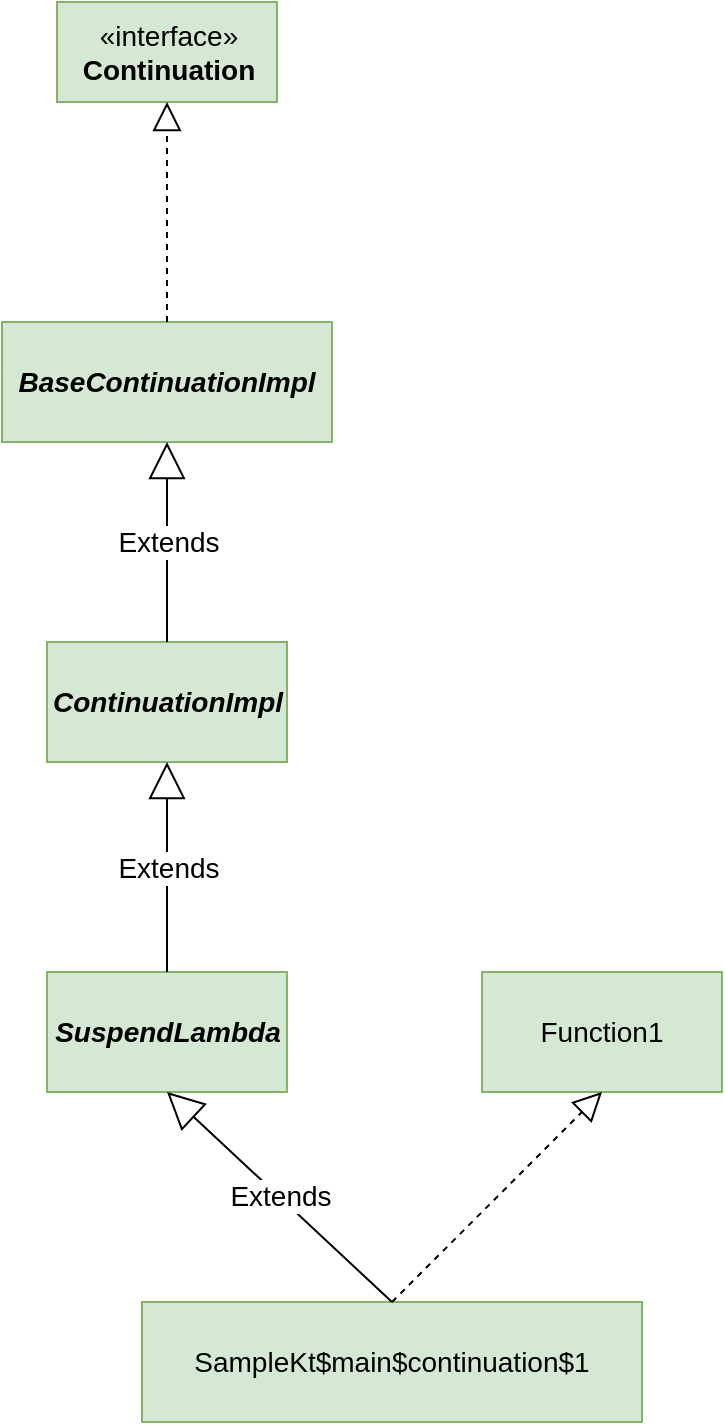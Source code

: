 <mxfile version="20.6.2" type="device"><diagram id="eiSm2Nfr0r1oh904hIxM" name="第 1 页"><mxGraphModel dx="943" dy="558" grid="1" gridSize="10" guides="1" tooltips="1" connect="1" arrows="1" fold="1" page="1" pageScale="1" pageWidth="827" pageHeight="1169" math="0" shadow="0"><root><mxCell id="0"/><mxCell id="1" parent="0"/><mxCell id="3nhinvpcme3IyvwMNFRn-1" value="SampleKt$main$continuation$1" style="rounded=0;whiteSpace=wrap;html=1;fontSize=14;fillColor=#d5e8d4;strokeColor=#82b366;" parent="1" vertex="1"><mxGeometry x="360" y="760" width="250" height="60" as="geometry"/></mxCell><mxCell id="3nhinvpcme3IyvwMNFRn-2" value="&lt;i style=&quot;font-size: 14px;&quot;&gt;&lt;b style=&quot;font-size: 14px;&quot;&gt;SuspendLambda&lt;/b&gt;&lt;/i&gt;" style="rounded=0;whiteSpace=wrap;html=1;fontSize=14;fillColor=#d5e8d4;strokeColor=#82b366;" parent="1" vertex="1"><mxGeometry x="312.5" y="595" width="120" height="60" as="geometry"/></mxCell><mxCell id="3nhinvpcme3IyvwMNFRn-3" value="Extends" style="endArrow=block;endSize=16;endFill=0;html=1;rounded=0;exitX=0.5;exitY=0;exitDx=0;exitDy=0;entryX=0.5;entryY=1;entryDx=0;entryDy=0;fontSize=14;" parent="1" source="3nhinvpcme3IyvwMNFRn-1" target="3nhinvpcme3IyvwMNFRn-2" edge="1"><mxGeometry width="160" relative="1" as="geometry"><mxPoint x="330" y="580" as="sourcePoint"/><mxPoint x="480" y="660" as="targetPoint"/></mxGeometry></mxCell><mxCell id="3nhinvpcme3IyvwMNFRn-6" value="ContinuationImpl" style="rounded=0;whiteSpace=wrap;html=1;fontStyle=3;fontSize=14;fillColor=#d5e8d4;strokeColor=#82b366;" parent="1" vertex="1"><mxGeometry x="312.5" y="430" width="120" height="60" as="geometry"/></mxCell><mxCell id="3nhinvpcme3IyvwMNFRn-7" value="Extends" style="endArrow=block;endSize=16;endFill=0;html=1;rounded=0;entryX=0.5;entryY=1;entryDx=0;entryDy=0;fontSize=14;" parent="1" source="3nhinvpcme3IyvwMNFRn-2" target="3nhinvpcme3IyvwMNFRn-6" edge="1"><mxGeometry width="160" relative="1" as="geometry"><mxPoint x="317.5" y="700" as="sourcePoint"/><mxPoint x="477.5" y="700" as="targetPoint"/></mxGeometry></mxCell><mxCell id="3nhinvpcme3IyvwMNFRn-9" value="&lt;p style=&quot;font-size: 14px;&quot;&gt;BaseContinuationImpl&lt;/p&gt;" style="rounded=0;whiteSpace=wrap;html=1;fontStyle=3;fontSize=14;fillColor=#d5e8d4;strokeColor=#82b366;" parent="1" vertex="1"><mxGeometry x="290" y="270" width="165" height="60" as="geometry"/></mxCell><mxCell id="3nhinvpcme3IyvwMNFRn-10" value="Extends" style="endArrow=block;endSize=16;endFill=0;html=1;rounded=0;exitX=0.5;exitY=0;exitDx=0;exitDy=0;entryX=0.5;entryY=1;entryDx=0;entryDy=0;fontSize=14;" parent="1" source="3nhinvpcme3IyvwMNFRn-6" target="3nhinvpcme3IyvwMNFRn-9" edge="1"><mxGeometry width="160" relative="1" as="geometry"><mxPoint x="317.5" y="360" as="sourcePoint"/><mxPoint x="477.5" y="360" as="targetPoint"/></mxGeometry></mxCell><mxCell id="3nhinvpcme3IyvwMNFRn-13" value="«interface»&lt;br style=&quot;font-size: 14px;&quot;&gt;&lt;b style=&quot;font-size: 14px;&quot;&gt;Continuation&lt;/b&gt;" style="html=1;fontSize=14;fillColor=#d5e8d4;strokeColor=#82b366;" parent="1" vertex="1"><mxGeometry x="317.5" y="110" width="110" height="50" as="geometry"/></mxCell><mxCell id="3nhinvpcme3IyvwMNFRn-14" value="" style="endArrow=block;dashed=1;endFill=0;endSize=12;html=1;rounded=0;entryX=0.5;entryY=1;entryDx=0;entryDy=0;exitX=0.5;exitY=0;exitDx=0;exitDy=0;fontSize=14;" parent="1" source="3nhinvpcme3IyvwMNFRn-9" target="3nhinvpcme3IyvwMNFRn-13" edge="1"><mxGeometry width="160" relative="1" as="geometry"><mxPoint x="317.5" y="310" as="sourcePoint"/><mxPoint x="477.5" y="310" as="targetPoint"/></mxGeometry></mxCell><mxCell id="a5hsUXTvXeyXKsk0mzX4-1" value="&lt;p style=&quot;font-size: 14px;&quot;&gt;Function1&lt;/p&gt;" style="rounded=0;whiteSpace=wrap;html=1;fontSize=14;fillColor=#d5e8d4;strokeColor=#82b366;" parent="1" vertex="1"><mxGeometry x="530" y="595" width="120" height="60" as="geometry"/></mxCell><mxCell id="a5hsUXTvXeyXKsk0mzX4-2" value="" style="endArrow=block;dashed=1;endFill=0;endSize=12;html=1;rounded=0;exitX=0.5;exitY=0;exitDx=0;exitDy=0;entryX=0.5;entryY=1;entryDx=0;entryDy=0;fontSize=14;" parent="1" source="3nhinvpcme3IyvwMNFRn-1" target="a5hsUXTvXeyXKsk0mzX4-1" edge="1"><mxGeometry width="160" relative="1" as="geometry"><mxPoint x="550" y="520" as="sourcePoint"/><mxPoint x="710" y="520" as="targetPoint"/></mxGeometry></mxCell></root></mxGraphModel></diagram></mxfile>